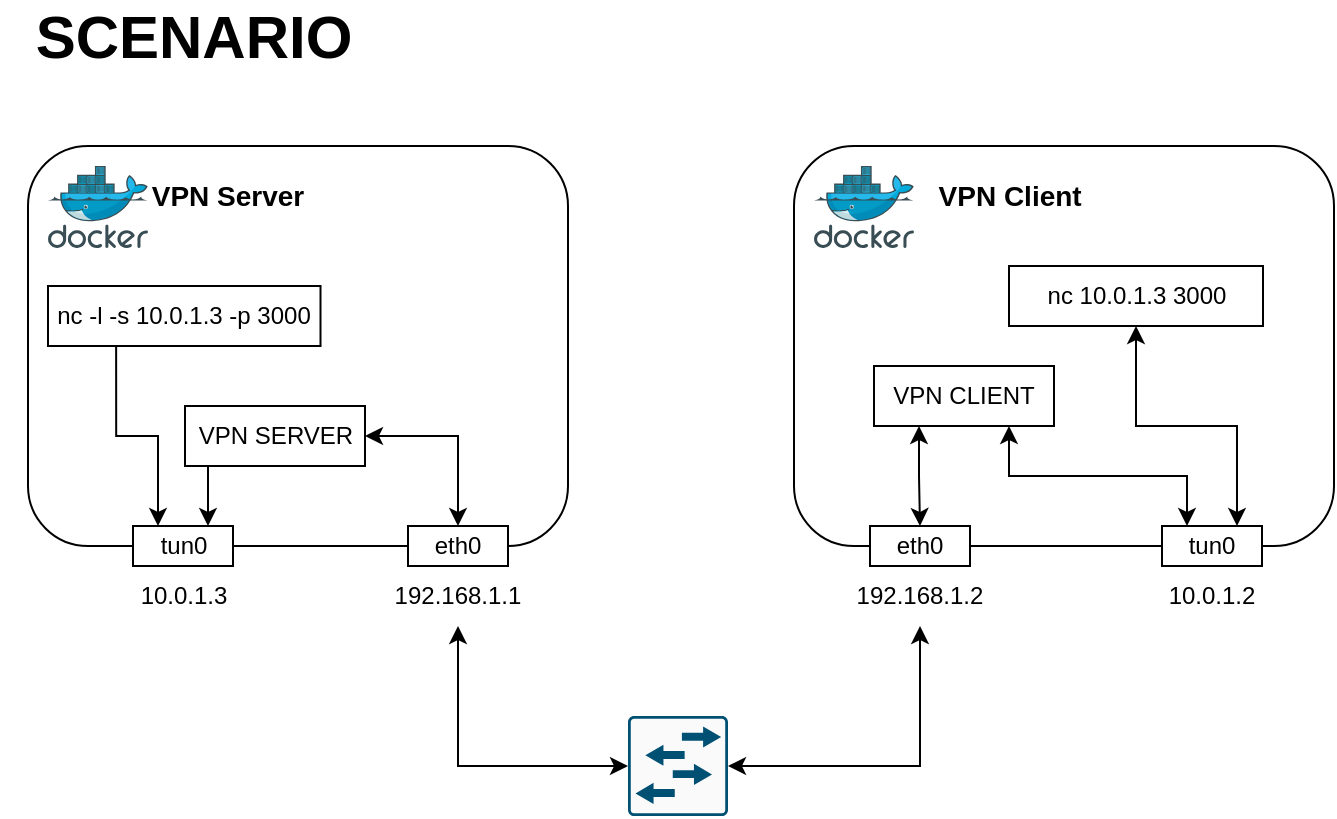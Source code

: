 <mxfile version="21.6.8" type="device">
  <diagram name="Page-1" id="gzwoUPNR0NjfD48ctlmL">
    <mxGraphModel dx="1363" dy="2063" grid="1" gridSize="10" guides="1" tooltips="1" connect="1" arrows="1" fold="1" page="1" pageScale="1" pageWidth="850" pageHeight="1100" math="0" shadow="0">
      <root>
        <mxCell id="0" />
        <mxCell id="1" parent="0" />
        <mxCell id="6W_euKgBNWlH1W0Wr_-I-1" value="" style="rounded=1;whiteSpace=wrap;html=1;" parent="1" vertex="1">
          <mxGeometry x="94" y="-970" width="270" height="200" as="geometry" />
        </mxCell>
        <mxCell id="6W_euKgBNWlH1W0Wr_-I-2" value="" style="image;sketch=0;aspect=fixed;html=1;points=[];align=center;fontSize=12;image=img/lib/mscae/Docker.svg;" parent="1" vertex="1">
          <mxGeometry x="104" y="-960" width="50" height="41" as="geometry" />
        </mxCell>
        <mxCell id="6W_euKgBNWlH1W0Wr_-I-5" style="edgeStyle=orthogonalEdgeStyle;rounded=0;orthogonalLoop=1;jettySize=auto;html=1;entryX=0.5;entryY=0;entryDx=0;entryDy=0;startArrow=classic;startFill=1;" parent="1" source="6W_euKgBNWlH1W0Wr_-I-6" target="6W_euKgBNWlH1W0Wr_-I-32" edge="1">
          <mxGeometry relative="1" as="geometry">
            <Array as="points">
              <mxPoint x="309.5" y="-825" />
            </Array>
          </mxGeometry>
        </mxCell>
        <mxCell id="6W_euKgBNWlH1W0Wr_-I-44" style="edgeStyle=orthogonalEdgeStyle;rounded=0;orthogonalLoop=1;jettySize=auto;html=1;exitX=0.25;exitY=1;exitDx=0;exitDy=0;entryX=0.75;entryY=0;entryDx=0;entryDy=0;" parent="1" source="6W_euKgBNWlH1W0Wr_-I-6" target="6W_euKgBNWlH1W0Wr_-I-42" edge="1">
          <mxGeometry relative="1" as="geometry" />
        </mxCell>
        <mxCell id="6W_euKgBNWlH1W0Wr_-I-6" value="VPN SERVER" style="rounded=0;whiteSpace=wrap;html=1;" parent="1" vertex="1">
          <mxGeometry x="172.5" y="-840" width="90" height="30" as="geometry" />
        </mxCell>
        <mxCell id="6W_euKgBNWlH1W0Wr_-I-7" style="edgeStyle=orthogonalEdgeStyle;rounded=0;orthogonalLoop=1;jettySize=auto;html=1;entryX=0;entryY=0.5;entryDx=0;entryDy=0;entryPerimeter=0;startArrow=classic;startFill=1;" parent="1" source="6W_euKgBNWlH1W0Wr_-I-8" target="6W_euKgBNWlH1W0Wr_-I-35" edge="1">
          <mxGeometry relative="1" as="geometry">
            <Array as="points">
              <mxPoint x="309" y="-660" />
            </Array>
          </mxGeometry>
        </mxCell>
        <mxCell id="6W_euKgBNWlH1W0Wr_-I-8" value="192.168.1.1" style="text;html=1;strokeColor=none;fillColor=none;align=center;verticalAlign=middle;whiteSpace=wrap;rounded=0;" parent="1" vertex="1">
          <mxGeometry x="274" y="-760" width="70" height="30" as="geometry" />
        </mxCell>
        <mxCell id="6W_euKgBNWlH1W0Wr_-I-9" value="&lt;span style=&quot;font-size: 14px;&quot;&gt;&lt;b&gt;VPN Server&lt;/b&gt;&lt;/span&gt;" style="text;html=1;strokeColor=none;fillColor=none;align=center;verticalAlign=middle;whiteSpace=wrap;rounded=0;" parent="1" vertex="1">
          <mxGeometry x="154" y="-960" width="80" height="30" as="geometry" />
        </mxCell>
        <mxCell id="6W_euKgBNWlH1W0Wr_-I-10" value="" style="rounded=1;whiteSpace=wrap;html=1;" parent="1" vertex="1">
          <mxGeometry x="477" y="-970" width="270" height="200" as="geometry" />
        </mxCell>
        <mxCell id="6W_euKgBNWlH1W0Wr_-I-11" value="" style="image;sketch=0;aspect=fixed;html=1;points=[];align=center;fontSize=12;image=img/lib/mscae/Docker.svg;" parent="1" vertex="1">
          <mxGeometry x="487" y="-960" width="50" height="41" as="geometry" />
        </mxCell>
        <mxCell id="6W_euKgBNWlH1W0Wr_-I-12" value="eth0" style="rounded=0;whiteSpace=wrap;html=1;" parent="1" vertex="1">
          <mxGeometry x="515" y="-780" width="50" height="20" as="geometry" />
        </mxCell>
        <mxCell id="6W_euKgBNWlH1W0Wr_-I-13" style="edgeStyle=orthogonalEdgeStyle;rounded=0;orthogonalLoop=1;jettySize=auto;html=1;exitX=0.25;exitY=0;exitDx=0;exitDy=0;entryX=0.75;entryY=1;entryDx=0;entryDy=0;startArrow=classic;startFill=1;" parent="1" source="6W_euKgBNWlH1W0Wr_-I-14" target="6W_euKgBNWlH1W0Wr_-I-37" edge="1">
          <mxGeometry relative="1" as="geometry" />
        </mxCell>
        <mxCell id="6W_euKgBNWlH1W0Wr_-I-14" value="tun0" style="rounded=0;whiteSpace=wrap;html=1;" parent="1" vertex="1">
          <mxGeometry x="661" y="-780" width="50" height="20" as="geometry" />
        </mxCell>
        <mxCell id="6W_euKgBNWlH1W0Wr_-I-15" style="edgeStyle=orthogonalEdgeStyle;rounded=0;orthogonalLoop=1;jettySize=auto;html=1;entryX=1;entryY=0.5;entryDx=0;entryDy=0;entryPerimeter=0;startArrow=classic;startFill=1;" parent="1" source="6W_euKgBNWlH1W0Wr_-I-16" target="6W_euKgBNWlH1W0Wr_-I-35" edge="1">
          <mxGeometry relative="1" as="geometry">
            <Array as="points">
              <mxPoint x="540" y="-660" />
            </Array>
          </mxGeometry>
        </mxCell>
        <mxCell id="6W_euKgBNWlH1W0Wr_-I-16" value="192.168.1.2" style="text;html=1;strokeColor=none;fillColor=none;align=center;verticalAlign=middle;whiteSpace=wrap;rounded=0;" parent="1" vertex="1">
          <mxGeometry x="505" y="-760" width="70" height="30" as="geometry" />
        </mxCell>
        <mxCell id="6W_euKgBNWlH1W0Wr_-I-17" value="10.0.1.2" style="text;html=1;strokeColor=none;fillColor=none;align=center;verticalAlign=middle;whiteSpace=wrap;rounded=0;" parent="1" vertex="1">
          <mxGeometry x="651" y="-760" width="70" height="30" as="geometry" />
        </mxCell>
        <mxCell id="6W_euKgBNWlH1W0Wr_-I-18" value="&lt;b&gt;&lt;font style=&quot;font-size: 14px;&quot;&gt;VPN Client&amp;nbsp;&lt;br&gt;&lt;/font&gt;&lt;/b&gt;" style="text;html=1;strokeColor=none;fillColor=none;align=center;verticalAlign=middle;whiteSpace=wrap;rounded=0;" parent="1" vertex="1">
          <mxGeometry x="537" y="-960" width="100" height="30" as="geometry" />
        </mxCell>
        <mxCell id="6W_euKgBNWlH1W0Wr_-I-32" value="eth0" style="rounded=0;whiteSpace=wrap;html=1;" parent="1" vertex="1">
          <mxGeometry x="284" y="-780" width="50" height="20" as="geometry" />
        </mxCell>
        <mxCell id="6W_euKgBNWlH1W0Wr_-I-35" value="" style="sketch=0;points=[[0.015,0.015,0],[0.985,0.015,0],[0.985,0.985,0],[0.015,0.985,0],[0.25,0,0],[0.5,0,0],[0.75,0,0],[1,0.25,0],[1,0.5,0],[1,0.75,0],[0.75,1,0],[0.5,1,0],[0.25,1,0],[0,0.75,0],[0,0.5,0],[0,0.25,0]];verticalLabelPosition=bottom;html=1;verticalAlign=top;aspect=fixed;align=center;pointerEvents=1;shape=mxgraph.cisco19.rect;prIcon=l2_switch;fillColor=#FAFAFA;strokeColor=#005073;" parent="1" vertex="1">
          <mxGeometry x="394" y="-685" width="50" height="50" as="geometry" />
        </mxCell>
        <mxCell id="6W_euKgBNWlH1W0Wr_-I-36" style="edgeStyle=orthogonalEdgeStyle;rounded=0;orthogonalLoop=1;jettySize=auto;html=1;exitX=0.25;exitY=1;exitDx=0;exitDy=0;entryX=0.5;entryY=0;entryDx=0;entryDy=0;startArrow=classic;startFill=1;" parent="1" source="6W_euKgBNWlH1W0Wr_-I-37" target="6W_euKgBNWlH1W0Wr_-I-12" edge="1">
          <mxGeometry relative="1" as="geometry" />
        </mxCell>
        <mxCell id="6W_euKgBNWlH1W0Wr_-I-37" value="VPN CLIENT" style="rounded=0;whiteSpace=wrap;html=1;" parent="1" vertex="1">
          <mxGeometry x="517" y="-860" width="90" height="30" as="geometry" />
        </mxCell>
        <mxCell id="6W_euKgBNWlH1W0Wr_-I-38" style="edgeStyle=orthogonalEdgeStyle;rounded=0;orthogonalLoop=1;jettySize=auto;html=1;entryX=0.75;entryY=0;entryDx=0;entryDy=0;startArrow=classic;startFill=1;" parent="1" source="6W_euKgBNWlH1W0Wr_-I-39" target="6W_euKgBNWlH1W0Wr_-I-14" edge="1">
          <mxGeometry relative="1" as="geometry" />
        </mxCell>
        <mxCell id="6W_euKgBNWlH1W0Wr_-I-39" value="nc 10.0.1.3 3000" style="rounded=0;whiteSpace=wrap;html=1;" parent="1" vertex="1">
          <mxGeometry x="584.5" y="-910" width="127" height="30" as="geometry" />
        </mxCell>
        <mxCell id="6W_euKgBNWlH1W0Wr_-I-42" value="tun0" style="rounded=0;whiteSpace=wrap;html=1;" parent="1" vertex="1">
          <mxGeometry x="146.5" y="-780" width="50" height="20" as="geometry" />
        </mxCell>
        <mxCell id="6W_euKgBNWlH1W0Wr_-I-43" value="10.0.1.3" style="text;html=1;strokeColor=none;fillColor=none;align=center;verticalAlign=middle;whiteSpace=wrap;rounded=0;" parent="1" vertex="1">
          <mxGeometry x="136.5" y="-760" width="70" height="30" as="geometry" />
        </mxCell>
        <mxCell id="6W_euKgBNWlH1W0Wr_-I-46" style="edgeStyle=orthogonalEdgeStyle;rounded=0;orthogonalLoop=1;jettySize=auto;html=1;exitX=0.25;exitY=1;exitDx=0;exitDy=0;entryX=0.25;entryY=0;entryDx=0;entryDy=0;" parent="1" source="6W_euKgBNWlH1W0Wr_-I-45" target="6W_euKgBNWlH1W0Wr_-I-42" edge="1">
          <mxGeometry relative="1" as="geometry" />
        </mxCell>
        <mxCell id="6W_euKgBNWlH1W0Wr_-I-45" value="nc -l -s 10.0.1.3 -p 3000" style="rounded=0;whiteSpace=wrap;html=1;" parent="1" vertex="1">
          <mxGeometry x="104" y="-900" width="136.25" height="30" as="geometry" />
        </mxCell>
        <mxCell id="6W_euKgBNWlH1W0Wr_-I-47" value="&lt;font style=&quot;font-size: 30px;&quot;&gt;&lt;b&gt;SCENARIO&lt;/b&gt;&lt;/font&gt;" style="text;html=1;strokeColor=none;fillColor=none;align=center;verticalAlign=middle;whiteSpace=wrap;rounded=0;" parent="1" vertex="1">
          <mxGeometry x="80" y="-1040" width="194" height="30" as="geometry" />
        </mxCell>
      </root>
    </mxGraphModel>
  </diagram>
</mxfile>
